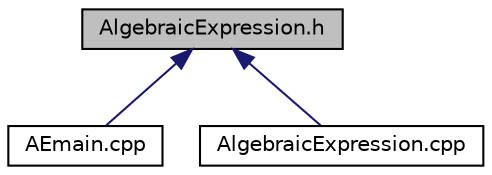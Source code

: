 digraph "AlgebraicExpression.h"
{
  edge [fontname="Helvetica",fontsize="10",labelfontname="Helvetica",labelfontsize="10"];
  node [fontname="Helvetica",fontsize="10",shape=record];
  Node1 [label="AlgebraicExpression.h",height=0.2,width=0.4,color="black", fillcolor="grey75", style="filled", fontcolor="black"];
  Node1 -> Node2 [dir="back",color="midnightblue",fontsize="10",style="solid",fontname="Helvetica"];
  Node2 [label="AEmain.cpp",height=0.2,width=0.4,color="black", fillcolor="white", style="filled",URL="$AEmain_8cpp.html"];
  Node1 -> Node3 [dir="back",color="midnightblue",fontsize="10",style="solid",fontname="Helvetica"];
  Node3 [label="AlgebraicExpression.cpp",height=0.2,width=0.4,color="black", fillcolor="white", style="filled",URL="$AlgebraicExpression_8cpp.html"];
}
